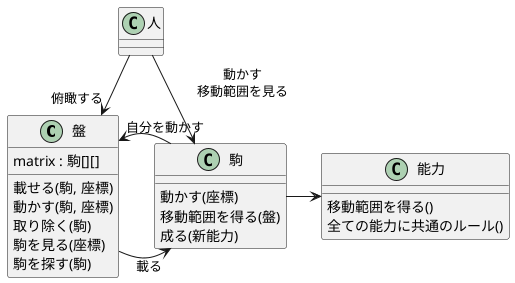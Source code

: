 @startuml

class 盤{
matrix : 駒[][]
載せる(駒, 座標)
動かす(駒, 座標)
取り除く(駒)
駒を見る(座標)
駒を探す(駒)
}
class 駒{
動かす(座標)
移動範囲を得る(盤)
成る(新能力)
}
class 能力{
移動範囲を得る()
全ての能力に共通のルール()
}


盤 -> "載る" 駒
駒 -left-> "自分を動かす" 盤
駒 -right->  能力
人 -down-> "動かす\n移動範囲を見る\n\n" 駒
人 -down-> "俯瞰する" 盤

@enduml